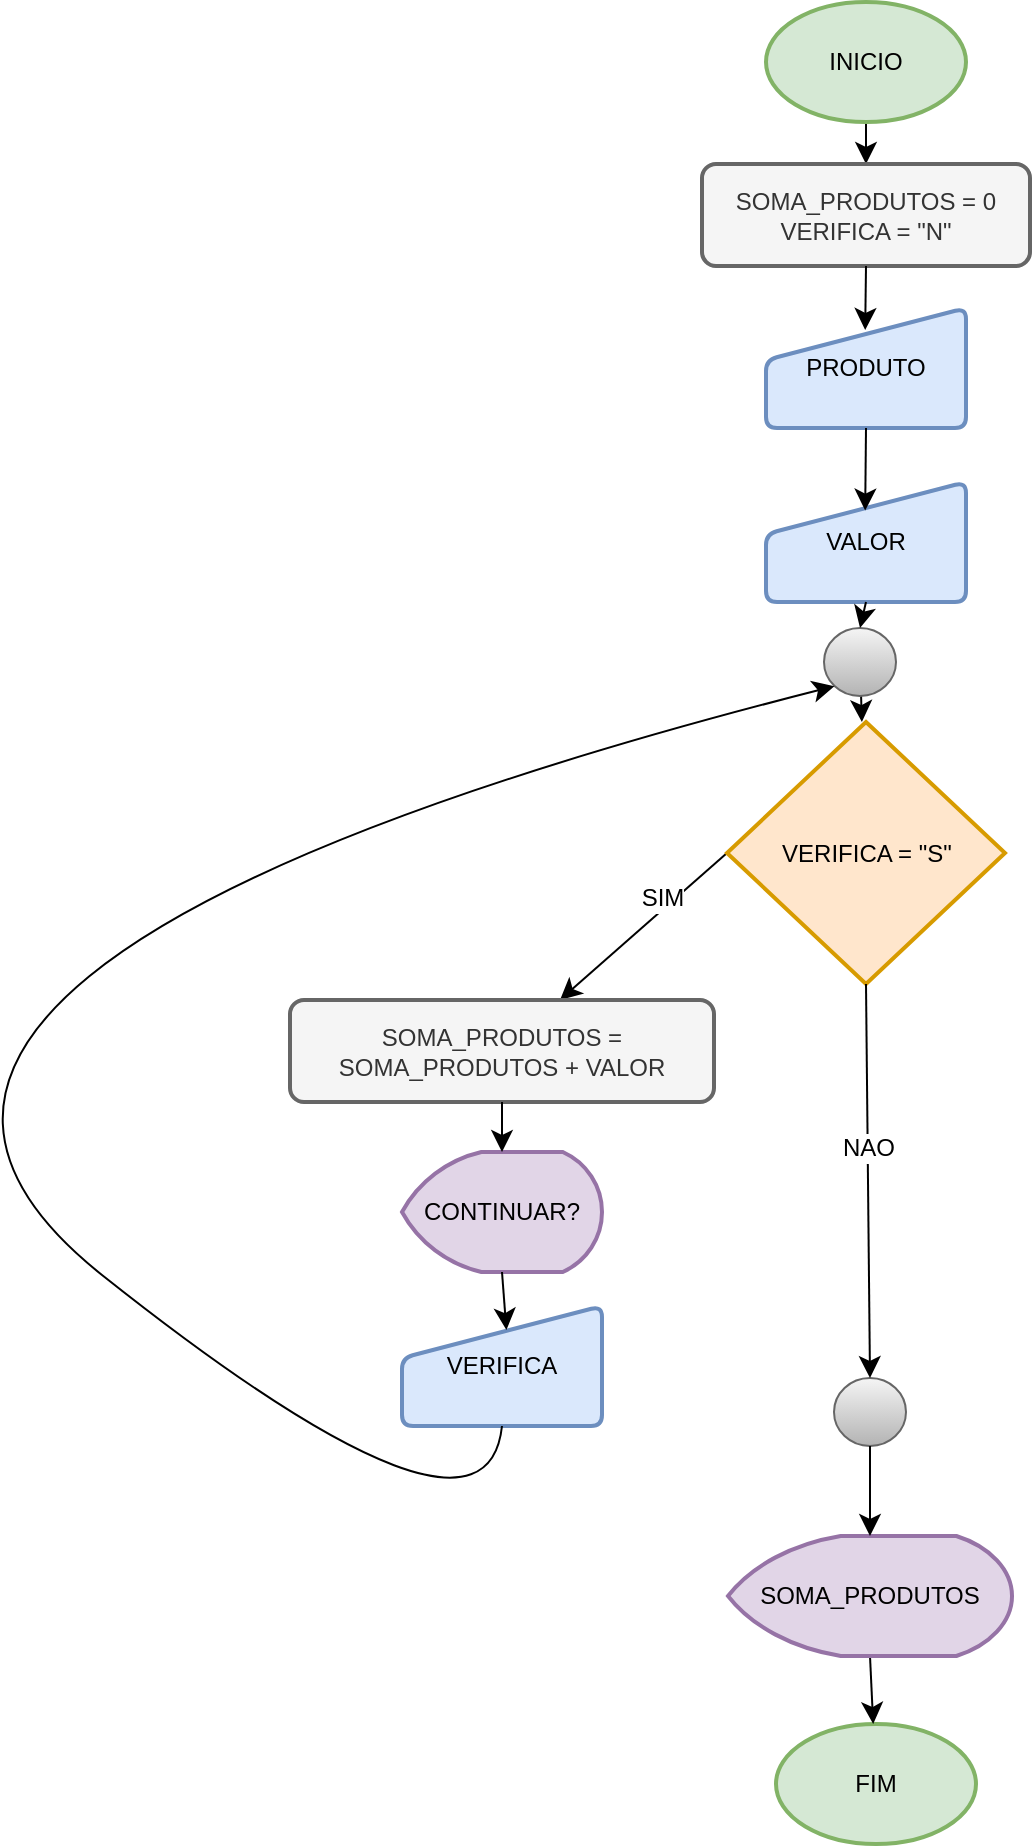 <mxfile version="26.1.1">
  <diagram name="Página-1" id="eJZAH4yoX0a-xktG-9te">
    <mxGraphModel dx="1252" dy="1814" grid="0" gridSize="10" guides="1" tooltips="1" connect="1" arrows="1" fold="1" page="0" pageScale="1" pageWidth="827" pageHeight="1169" math="0" shadow="0">
      <root>
        <mxCell id="0" />
        <mxCell id="1" parent="0" />
        <mxCell id="BPMYpQ-44nugHqJNpAQk-14" style="edgeStyle=none;curved=1;rounded=0;orthogonalLoop=1;jettySize=auto;html=1;exitX=0.5;exitY=1;exitDx=0;exitDy=0;exitPerimeter=0;entryX=0.5;entryY=0;entryDx=0;entryDy=0;fontSize=12;startSize=8;endSize=8;" edge="1" parent="1" source="BPMYpQ-44nugHqJNpAQk-2" target="BPMYpQ-44nugHqJNpAQk-4">
          <mxGeometry relative="1" as="geometry" />
        </mxCell>
        <mxCell id="BPMYpQ-44nugHqJNpAQk-2" value="INICIO" style="strokeWidth=2;html=1;shape=mxgraph.flowchart.start_1;whiteSpace=wrap;fillColor=#d5e8d4;strokeColor=#82b366;" vertex="1" parent="1">
          <mxGeometry x="-57" y="-725" width="100" height="60" as="geometry" />
        </mxCell>
        <mxCell id="BPMYpQ-44nugHqJNpAQk-3" value="FIM" style="strokeWidth=2;html=1;shape=mxgraph.flowchart.start_1;whiteSpace=wrap;fillColor=#d5e8d4;strokeColor=#82b366;" vertex="1" parent="1">
          <mxGeometry x="-52" y="136" width="100" height="60" as="geometry" />
        </mxCell>
        <mxCell id="BPMYpQ-44nugHqJNpAQk-4" value="SOMA_PRODUTOS = 0&lt;br&gt;VERIFICA = &quot;N&quot;" style="rounded=1;whiteSpace=wrap;html=1;absoluteArcSize=1;arcSize=14;strokeWidth=2;fillColor=#f5f5f5;fontColor=#333333;strokeColor=#666666;" vertex="1" parent="1">
          <mxGeometry x="-89" y="-644" width="164" height="51" as="geometry" />
        </mxCell>
        <mxCell id="BPMYpQ-44nugHqJNpAQk-5" value="PRODUTO" style="html=1;strokeWidth=2;shape=manualInput;whiteSpace=wrap;rounded=1;size=26;arcSize=11;fillColor=#dae8fc;strokeColor=#6c8ebf;" vertex="1" parent="1">
          <mxGeometry x="-57" y="-572" width="100" height="60" as="geometry" />
        </mxCell>
        <mxCell id="BPMYpQ-44nugHqJNpAQk-6" value="VALOR" style="html=1;strokeWidth=2;shape=manualInput;whiteSpace=wrap;rounded=1;size=26;arcSize=11;fillColor=#dae8fc;strokeColor=#6c8ebf;" vertex="1" parent="1">
          <mxGeometry x="-57" y="-485" width="100" height="60" as="geometry" />
        </mxCell>
        <mxCell id="BPMYpQ-44nugHqJNpAQk-21" style="edgeStyle=none;curved=1;rounded=0;orthogonalLoop=1;jettySize=auto;html=1;exitX=0;exitY=0.5;exitDx=0;exitDy=0;exitPerimeter=0;fontSize=12;startSize=8;endSize=8;" edge="1" parent="1" source="BPMYpQ-44nugHqJNpAQk-7" target="BPMYpQ-44nugHqJNpAQk-9">
          <mxGeometry relative="1" as="geometry" />
        </mxCell>
        <mxCell id="BPMYpQ-44nugHqJNpAQk-22" value="SIM" style="edgeLabel;html=1;align=center;verticalAlign=middle;resizable=0;points=[];fontSize=12;" vertex="1" connectable="0" parent="BPMYpQ-44nugHqJNpAQk-21">
          <mxGeometry x="-0.299" y="-5" relative="1" as="geometry">
            <mxPoint as="offset" />
          </mxGeometry>
        </mxCell>
        <mxCell id="BPMYpQ-44nugHqJNpAQk-7" value="VERIFICA = &quot;S&quot;" style="strokeWidth=2;html=1;shape=mxgraph.flowchart.decision;whiteSpace=wrap;fillColor=#ffe6cc;strokeColor=#d79b00;" vertex="1" parent="1">
          <mxGeometry x="-76.5" y="-365" width="139" height="131" as="geometry" />
        </mxCell>
        <mxCell id="BPMYpQ-44nugHqJNpAQk-17" value="" style="edgeStyle=none;curved=1;rounded=0;orthogonalLoop=1;jettySize=auto;html=1;fontSize=12;startSize=8;endSize=8;" edge="1" parent="1" source="BPMYpQ-44nugHqJNpAQk-8" target="BPMYpQ-44nugHqJNpAQk-7">
          <mxGeometry relative="1" as="geometry" />
        </mxCell>
        <mxCell id="BPMYpQ-44nugHqJNpAQk-8" value="" style="verticalLabelPosition=bottom;verticalAlign=top;html=1;shape=mxgraph.flowchart.on-page_reference;fillColor=#f5f5f5;gradientColor=#b3b3b3;strokeColor=#666666;" vertex="1" parent="1">
          <mxGeometry x="-28" y="-412" width="36" height="34" as="geometry" />
        </mxCell>
        <mxCell id="BPMYpQ-44nugHqJNpAQk-9" value="SOMA_PRODUTOS = SOMA_PRODUTOS + VALOR" style="rounded=1;whiteSpace=wrap;html=1;absoluteArcSize=1;arcSize=14;strokeWidth=2;fillColor=#f5f5f5;fontColor=#333333;strokeColor=#666666;" vertex="1" parent="1">
          <mxGeometry x="-295" y="-226" width="212" height="51" as="geometry" />
        </mxCell>
        <mxCell id="BPMYpQ-44nugHqJNpAQk-11" value="" style="verticalLabelPosition=bottom;verticalAlign=top;html=1;shape=mxgraph.flowchart.on-page_reference;fillColor=#f5f5f5;gradientColor=#b3b3b3;strokeColor=#666666;" vertex="1" parent="1">
          <mxGeometry x="-23" y="-37" width="36" height="34" as="geometry" />
        </mxCell>
        <mxCell id="BPMYpQ-44nugHqJNpAQk-13" style="edgeStyle=none;curved=1;rounded=0;orthogonalLoop=1;jettySize=auto;html=1;exitX=0.5;exitY=1;exitDx=0;exitDy=0;entryX=0.496;entryY=0.183;entryDx=0;entryDy=0;entryPerimeter=0;fontSize=12;startSize=8;endSize=8;" edge="1" parent="1" source="BPMYpQ-44nugHqJNpAQk-4" target="BPMYpQ-44nugHqJNpAQk-5">
          <mxGeometry relative="1" as="geometry" />
        </mxCell>
        <mxCell id="BPMYpQ-44nugHqJNpAQk-15" style="edgeStyle=none;curved=1;rounded=0;orthogonalLoop=1;jettySize=auto;html=1;exitX=0.5;exitY=1;exitDx=0;exitDy=0;entryX=0.496;entryY=0.238;entryDx=0;entryDy=0;entryPerimeter=0;fontSize=12;startSize=8;endSize=8;" edge="1" parent="1" source="BPMYpQ-44nugHqJNpAQk-5" target="BPMYpQ-44nugHqJNpAQk-6">
          <mxGeometry relative="1" as="geometry" />
        </mxCell>
        <mxCell id="BPMYpQ-44nugHqJNpAQk-16" style="edgeStyle=none;curved=1;rounded=0;orthogonalLoop=1;jettySize=auto;html=1;exitX=0.5;exitY=1;exitDx=0;exitDy=0;entryX=0.5;entryY=0;entryDx=0;entryDy=0;entryPerimeter=0;fontSize=12;startSize=8;endSize=8;" edge="1" parent="1" source="BPMYpQ-44nugHqJNpAQk-6" target="BPMYpQ-44nugHqJNpAQk-8">
          <mxGeometry relative="1" as="geometry" />
        </mxCell>
        <mxCell id="BPMYpQ-44nugHqJNpAQk-23" value="CONTINUAR?" style="strokeWidth=2;html=1;shape=mxgraph.flowchart.display;whiteSpace=wrap;fillColor=#e1d5e7;strokeColor=#9673a6;" vertex="1" parent="1">
          <mxGeometry x="-239" y="-150" width="100" height="60" as="geometry" />
        </mxCell>
        <mxCell id="BPMYpQ-44nugHqJNpAQk-24" style="edgeStyle=none;curved=1;rounded=0;orthogonalLoop=1;jettySize=auto;html=1;exitX=0.5;exitY=1;exitDx=0;exitDy=0;entryX=0.5;entryY=0;entryDx=0;entryDy=0;entryPerimeter=0;fontSize=12;startSize=8;endSize=8;" edge="1" parent="1" source="BPMYpQ-44nugHqJNpAQk-9" target="BPMYpQ-44nugHqJNpAQk-23">
          <mxGeometry relative="1" as="geometry" />
        </mxCell>
        <mxCell id="BPMYpQ-44nugHqJNpAQk-25" value="VERIFICA" style="html=1;strokeWidth=2;shape=manualInput;whiteSpace=wrap;rounded=1;size=26;arcSize=11;fillColor=#dae8fc;strokeColor=#6c8ebf;" vertex="1" parent="1">
          <mxGeometry x="-239" y="-73" width="100" height="60" as="geometry" />
        </mxCell>
        <mxCell id="BPMYpQ-44nugHqJNpAQk-26" style="edgeStyle=none;curved=1;rounded=0;orthogonalLoop=1;jettySize=auto;html=1;exitX=0.5;exitY=1;exitDx=0;exitDy=0;exitPerimeter=0;entryX=0.522;entryY=0.2;entryDx=0;entryDy=0;entryPerimeter=0;fontSize=12;startSize=8;endSize=8;" edge="1" parent="1" source="BPMYpQ-44nugHqJNpAQk-23" target="BPMYpQ-44nugHqJNpAQk-25">
          <mxGeometry relative="1" as="geometry" />
        </mxCell>
        <mxCell id="BPMYpQ-44nugHqJNpAQk-27" style="edgeStyle=none;curved=1;rounded=0;orthogonalLoop=1;jettySize=auto;html=1;exitX=0.5;exitY=1;exitDx=0;exitDy=0;entryX=0.145;entryY=0.855;entryDx=0;entryDy=0;entryPerimeter=0;fontSize=12;startSize=8;endSize=8;" edge="1" parent="1" source="BPMYpQ-44nugHqJNpAQk-25" target="BPMYpQ-44nugHqJNpAQk-8">
          <mxGeometry relative="1" as="geometry">
            <Array as="points">
              <mxPoint x="-197" y="64" />
              <mxPoint x="-581" y="-241" />
            </Array>
          </mxGeometry>
        </mxCell>
        <mxCell id="BPMYpQ-44nugHqJNpAQk-33" style="edgeStyle=none;curved=1;rounded=0;orthogonalLoop=1;jettySize=auto;html=1;exitX=0.5;exitY=1;exitDx=0;exitDy=0;exitPerimeter=0;fontSize=12;startSize=8;endSize=8;" edge="1" parent="1" source="BPMYpQ-44nugHqJNpAQk-28" target="BPMYpQ-44nugHqJNpAQk-3">
          <mxGeometry relative="1" as="geometry" />
        </mxCell>
        <mxCell id="BPMYpQ-44nugHqJNpAQk-28" value="SOMA_PRODUTOS" style="strokeWidth=2;html=1;shape=mxgraph.flowchart.display;whiteSpace=wrap;fillColor=#e1d5e7;strokeColor=#9673a6;" vertex="1" parent="1">
          <mxGeometry x="-76" y="42" width="142" height="60" as="geometry" />
        </mxCell>
        <mxCell id="BPMYpQ-44nugHqJNpAQk-30" style="edgeStyle=none;curved=1;rounded=0;orthogonalLoop=1;jettySize=auto;html=1;exitX=0.5;exitY=1;exitDx=0;exitDy=0;exitPerimeter=0;entryX=0.5;entryY=0;entryDx=0;entryDy=0;entryPerimeter=0;fontSize=12;startSize=8;endSize=8;" edge="1" parent="1" source="BPMYpQ-44nugHqJNpAQk-7" target="BPMYpQ-44nugHqJNpAQk-11">
          <mxGeometry relative="1" as="geometry" />
        </mxCell>
        <mxCell id="BPMYpQ-44nugHqJNpAQk-34" value="NAO" style="edgeLabel;html=1;align=center;verticalAlign=middle;resizable=0;points=[];fontSize=12;" vertex="1" connectable="0" parent="BPMYpQ-44nugHqJNpAQk-30">
          <mxGeometry x="-0.174" relative="1" as="geometry">
            <mxPoint as="offset" />
          </mxGeometry>
        </mxCell>
        <mxCell id="BPMYpQ-44nugHqJNpAQk-32" style="edgeStyle=none;curved=1;rounded=0;orthogonalLoop=1;jettySize=auto;html=1;exitX=0.5;exitY=1;exitDx=0;exitDy=0;exitPerimeter=0;entryX=0.5;entryY=0;entryDx=0;entryDy=0;entryPerimeter=0;fontSize=12;startSize=8;endSize=8;" edge="1" parent="1" source="BPMYpQ-44nugHqJNpAQk-11" target="BPMYpQ-44nugHqJNpAQk-28">
          <mxGeometry relative="1" as="geometry" />
        </mxCell>
      </root>
    </mxGraphModel>
  </diagram>
</mxfile>

